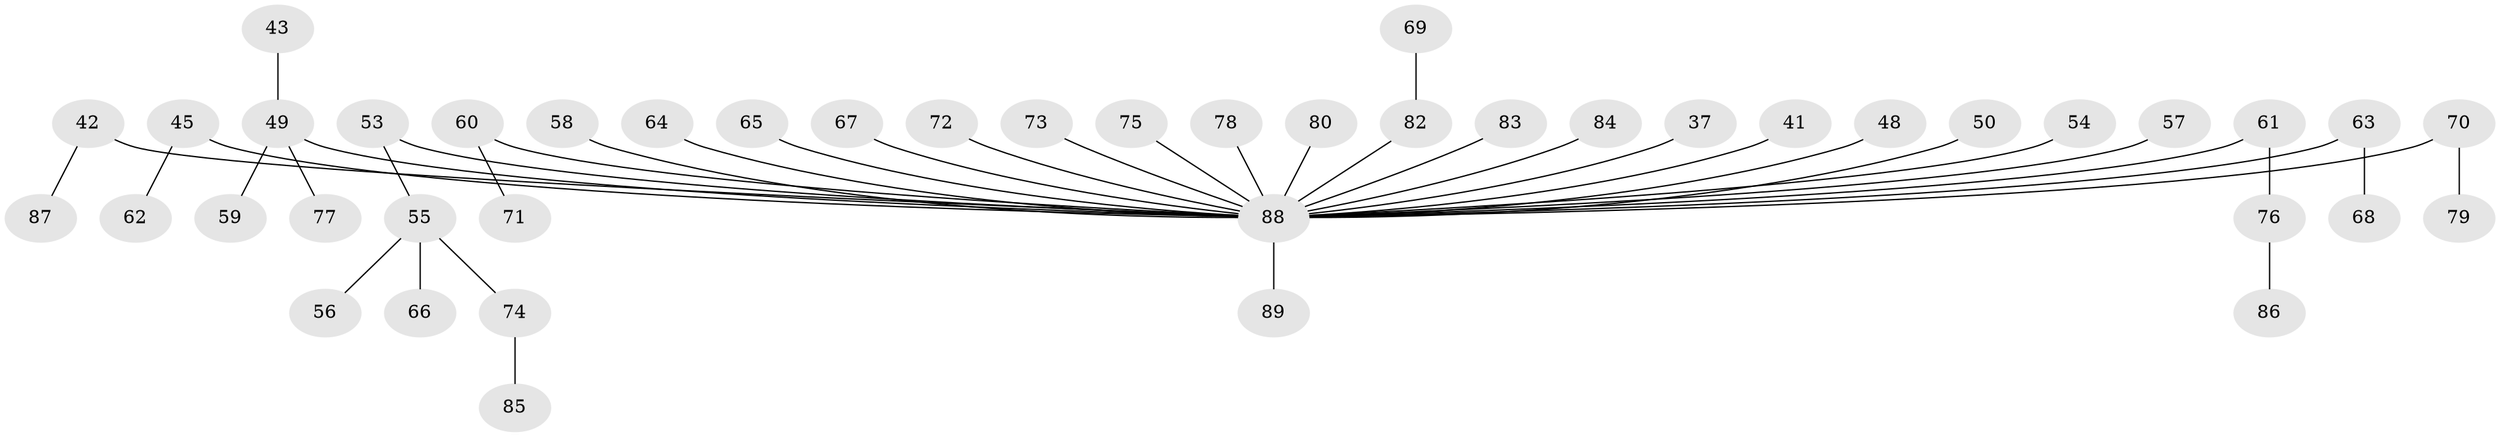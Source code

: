 // original degree distribution, {6: 0.02247191011235955, 4: 0.06741573033707865, 5: 0.02247191011235955, 2: 0.21348314606741572, 3: 0.1797752808988764, 1: 0.4943820224719101}
// Generated by graph-tools (version 1.1) at 2025/52/03/09/25 04:52:25]
// undirected, 44 vertices, 43 edges
graph export_dot {
graph [start="1"]
  node [color=gray90,style=filled];
  37;
  41;
  42;
  43;
  45;
  48;
  49 [super="+40+38+39"];
  50;
  53;
  54;
  55;
  56;
  57;
  58;
  59;
  60 [super="+46"];
  61;
  62;
  63;
  64;
  65;
  66;
  67;
  68;
  69;
  70;
  71;
  72;
  73;
  74;
  75;
  76;
  77;
  78;
  79;
  80;
  82 [super="+51"];
  83;
  84;
  85;
  86;
  87;
  88 [super="+24+35+81+52+25+29+31+32+34+36"];
  89;
  37 -- 88;
  41 -- 88;
  42 -- 87;
  42 -- 88;
  43 -- 49;
  45 -- 62;
  45 -- 88;
  48 -- 88;
  49 -- 59;
  49 -- 77;
  49 -- 88;
  50 -- 88;
  53 -- 55;
  53 -- 88;
  54 -- 88;
  55 -- 56;
  55 -- 66;
  55 -- 74;
  57 -- 88;
  58 -- 88;
  60 -- 71;
  60 -- 88;
  61 -- 76;
  61 -- 88;
  63 -- 68;
  63 -- 88;
  64 -- 88;
  65 -- 88;
  67 -- 88;
  69 -- 82;
  70 -- 79;
  70 -- 88;
  72 -- 88;
  73 -- 88;
  74 -- 85;
  75 -- 88;
  76 -- 86;
  78 -- 88;
  80 -- 88;
  82 -- 88;
  83 -- 88;
  84 -- 88;
  88 -- 89;
}
